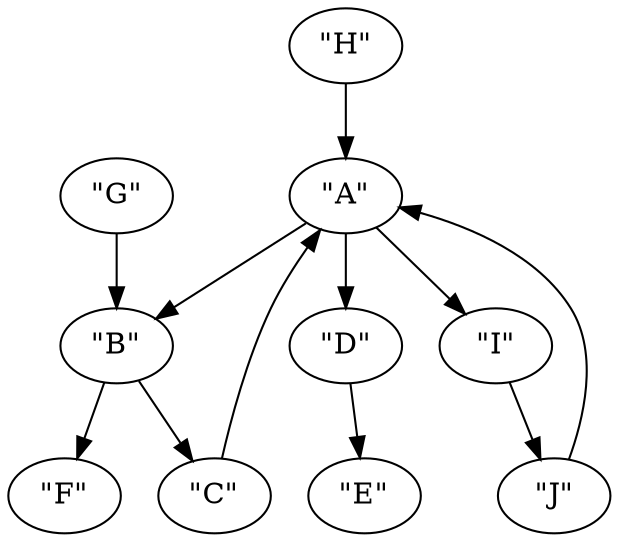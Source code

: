 digraph {
    0 [ label = "\"A\"" ]
    1 [ label = "\"B\"" ]
    2 [ label = "\"C\"" ]
    3 [ label = "\"D\"" ]
    4 [ label = "\"E\"" ]
    5 [ label = "\"F\"" ]
    6 [ label = "\"G\"" ]
    7 [ label = "\"H\"" ]
    8 [ label = "\"I\"" ]
    9 [ label = "\"J\"" ]
    0 -> 1 [ ]
    1 -> 2 [ ]
    1 -> 5 [ ]
    6 -> 1 [ ]
    2 -> 0 [ ]
    0 -> 3 [ ]
    3 -> 4 [ ]
    7 -> 0 [ ]
    0 -> 8 [ ]
    8 -> 9 [ ]
    9 -> 0 [ ]
}
